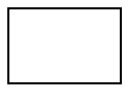 digraph "query block"
{
node[fontname="FangSong"  shape= box];
edge[fontname="FangSong"];
graph[fontname="FangSong" rankdir = "LR"];


a [ label = ""];
    

}